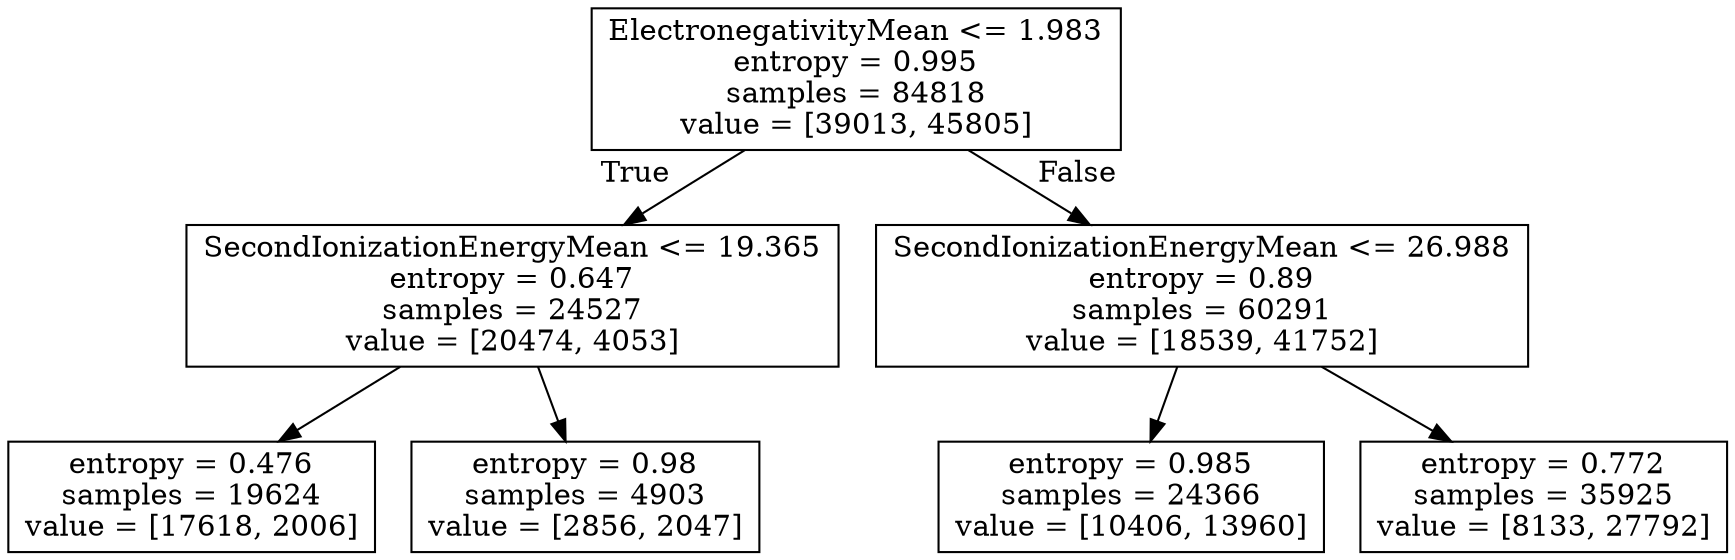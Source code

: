 digraph Tree {
node [shape=box] ;
0 [label="ElectronegativityMean <= 1.983\nentropy = 0.995\nsamples = 84818\nvalue = [39013, 45805]"] ;
1 [label="SecondIonizationEnergyMean <= 19.365\nentropy = 0.647\nsamples = 24527\nvalue = [20474, 4053]"] ;
0 -> 1 [labeldistance=2.5, labelangle=45, headlabel="True"] ;
2 [label="entropy = 0.476\nsamples = 19624\nvalue = [17618, 2006]"] ;
1 -> 2 ;
3 [label="entropy = 0.98\nsamples = 4903\nvalue = [2856, 2047]"] ;
1 -> 3 ;
4 [label="SecondIonizationEnergyMean <= 26.988\nentropy = 0.89\nsamples = 60291\nvalue = [18539, 41752]"] ;
0 -> 4 [labeldistance=2.5, labelangle=-45, headlabel="False"] ;
5 [label="entropy = 0.985\nsamples = 24366\nvalue = [10406, 13960]"] ;
4 -> 5 ;
6 [label="entropy = 0.772\nsamples = 35925\nvalue = [8133, 27792]"] ;
4 -> 6 ;
}